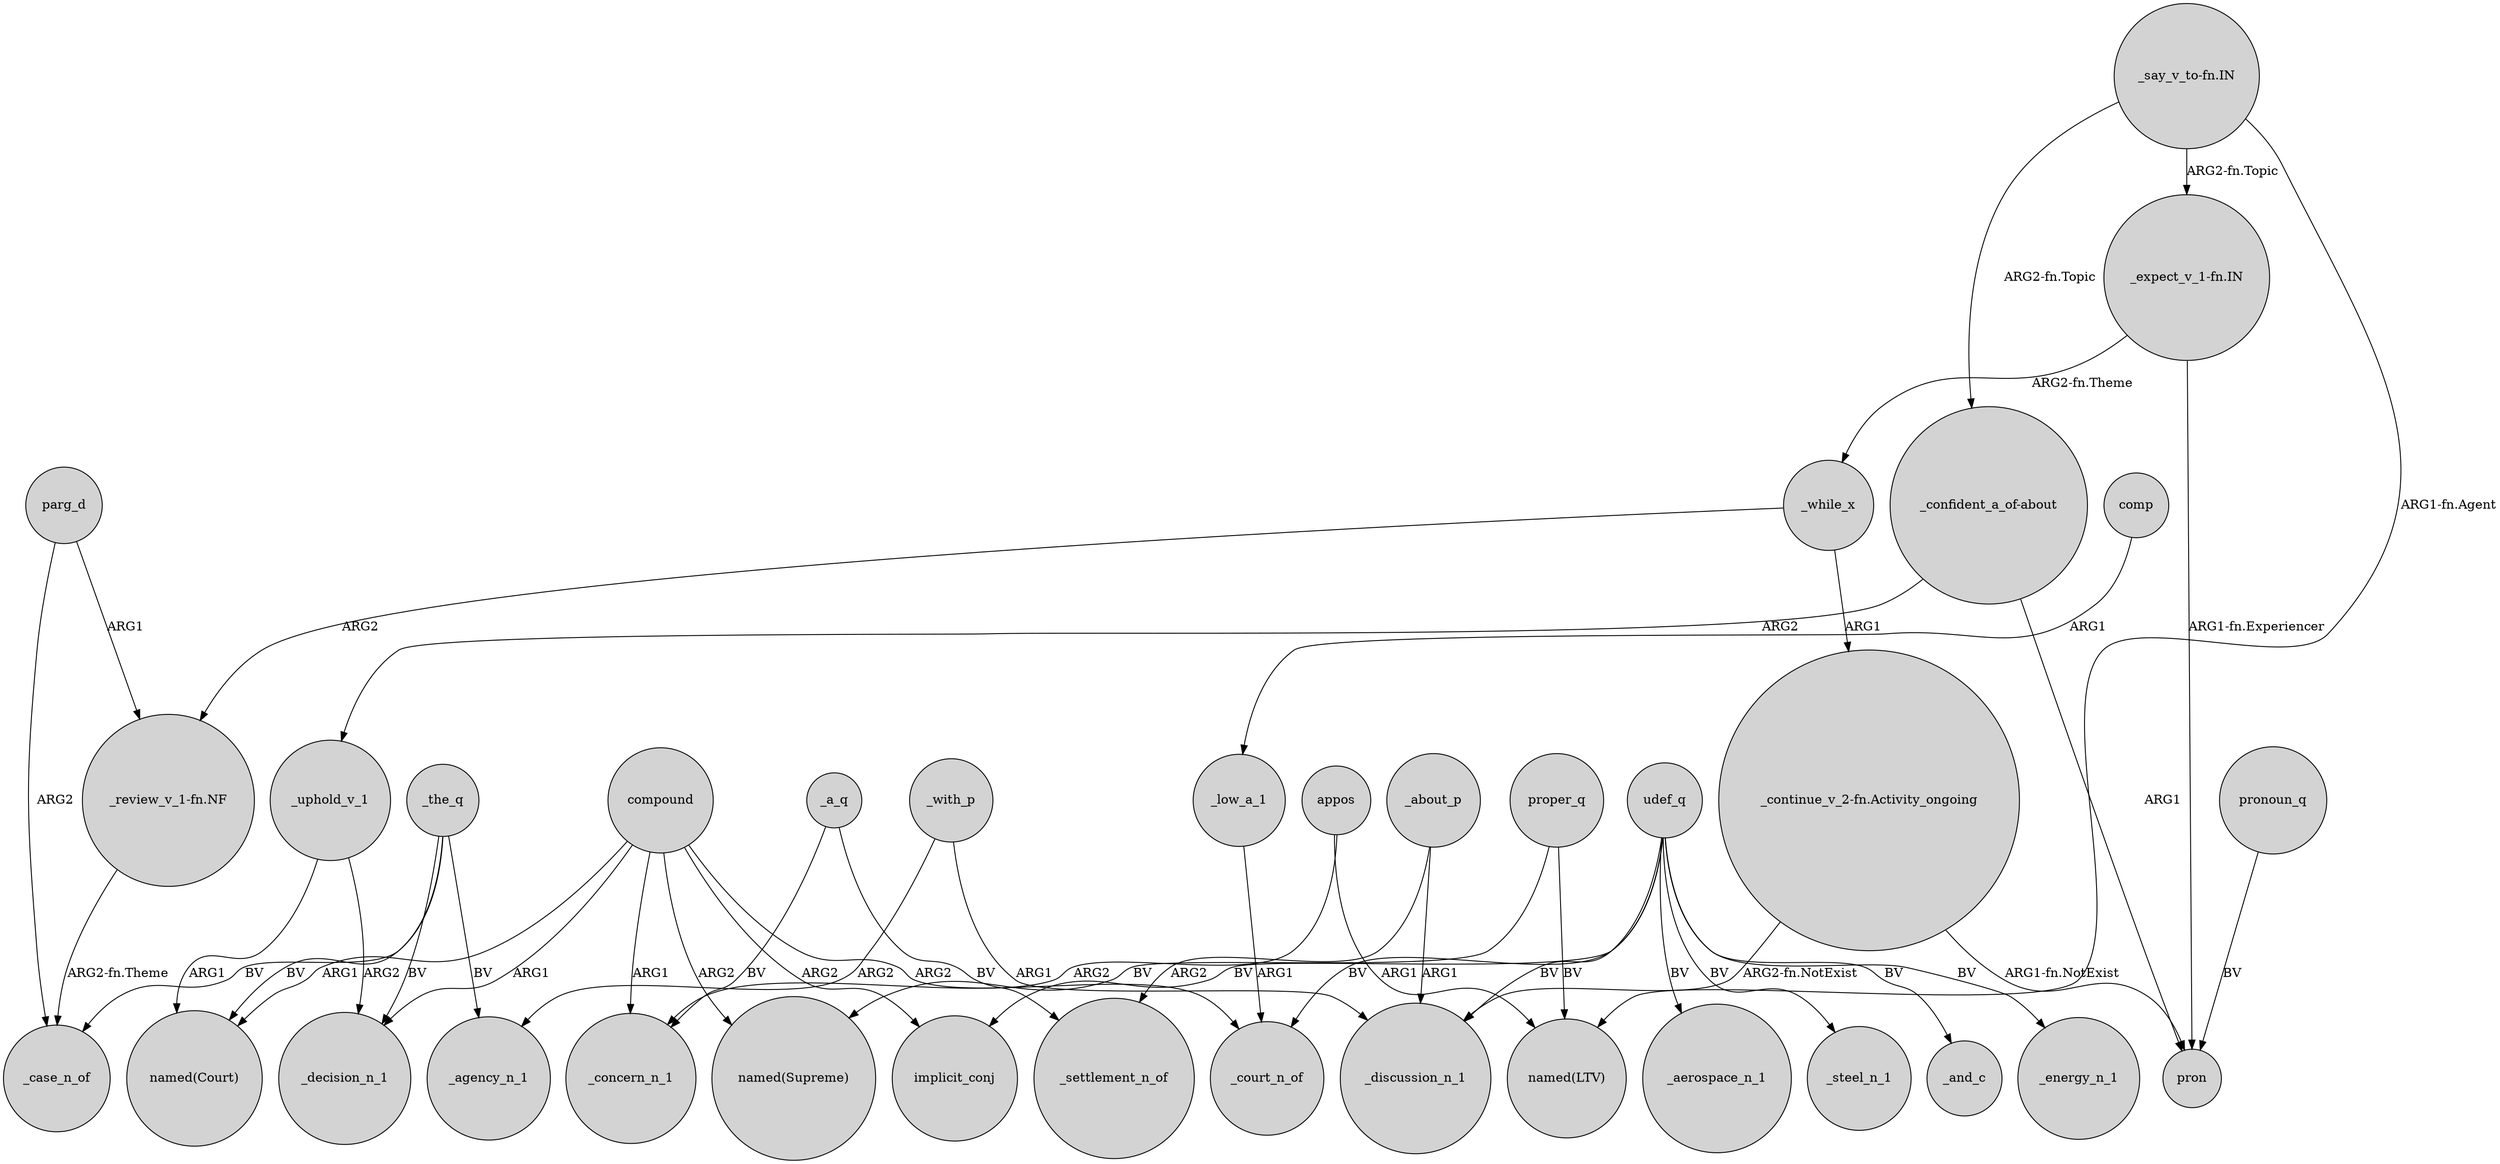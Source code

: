 digraph {
	node [shape=circle style=filled]
	"_say_v_to-fn.IN" -> "_confident_a_of-about" [label="ARG2-fn.Topic"]
	compound -> _decision_n_1 [label=ARG1]
	_a_q -> _concern_n_1 [label=BV]
	udef_q -> _energy_n_1 [label=BV]
	_the_q -> _agency_n_1 [label=BV]
	compound -> implicit_conj [label=ARG2]
	_with_p -> _discussion_n_1 [label=ARG1]
	_a_q -> _settlement_n_of [label=BV]
	_about_p -> _settlement_n_of [label=ARG2]
	udef_q -> _discussion_n_1 [label=BV]
	udef_q -> _aerospace_n_1 [label=BV]
	_the_q -> _case_n_of [label=BV]
	udef_q -> _court_n_of [label=BV]
	_the_q -> _decision_n_1 [label=BV]
	"_review_v_1-fn.NF" -> _case_n_of [label="ARG2-fn.Theme"]
	appos -> "named(LTV)" [label=ARG1]
	_the_q -> "named(Court)" [label=BV]
	udef_q -> _steel_n_1 [label=BV]
	_while_x -> "_review_v_1-fn.NF" [label=ARG2]
	udef_q -> implicit_conj [label=BV]
	_low_a_1 -> _court_n_of [label=ARG1]
	_uphold_v_1 -> _decision_n_1 [label=ARG2]
	_with_p -> _agency_n_1 [label=ARG2]
	"_continue_v_2-fn.Activity_ongoing" -> _discussion_n_1 [label="ARG2-fn.NotExist"]
	proper_q -> "named(LTV)" [label=BV]
	appos -> _concern_n_1 [label=ARG2]
	_about_p -> _discussion_n_1 [label=ARG1]
	parg_d -> _case_n_of [label=ARG2]
	pronoun_q -> pron [label=BV]
	"_say_v_to-fn.IN" -> "named(LTV)" [label="ARG1-fn.Agent"]
	"_expect_v_1-fn.IN" -> _while_x [label="ARG2-fn.Theme"]
	"_continue_v_2-fn.Activity_ongoing" -> pron [label="ARG1-fn.NotExist"]
	compound -> "named(Supreme)" [label=ARG2]
	compound -> _court_n_of [label=ARG2]
	proper_q -> "named(Supreme)" [label=BV]
	_while_x -> "_continue_v_2-fn.Activity_ongoing" [label=ARG1]
	parg_d -> "_review_v_1-fn.NF" [label=ARG1]
	_uphold_v_1 -> "named(Court)" [label=ARG1]
	"_expect_v_1-fn.IN" -> pron [label="ARG1-fn.Experiencer"]
	"_say_v_to-fn.IN" -> "_expect_v_1-fn.IN" [label="ARG2-fn.Topic"]
	"_confident_a_of-about" -> _uphold_v_1 [label=ARG2]
	udef_q -> _and_c [label=BV]
	"_confident_a_of-about" -> pron [label=ARG1]
	compound -> _concern_n_1 [label=ARG1]
	compound -> "named(Court)" [label=ARG1]
	comp -> _low_a_1 [label=ARG1]
}
